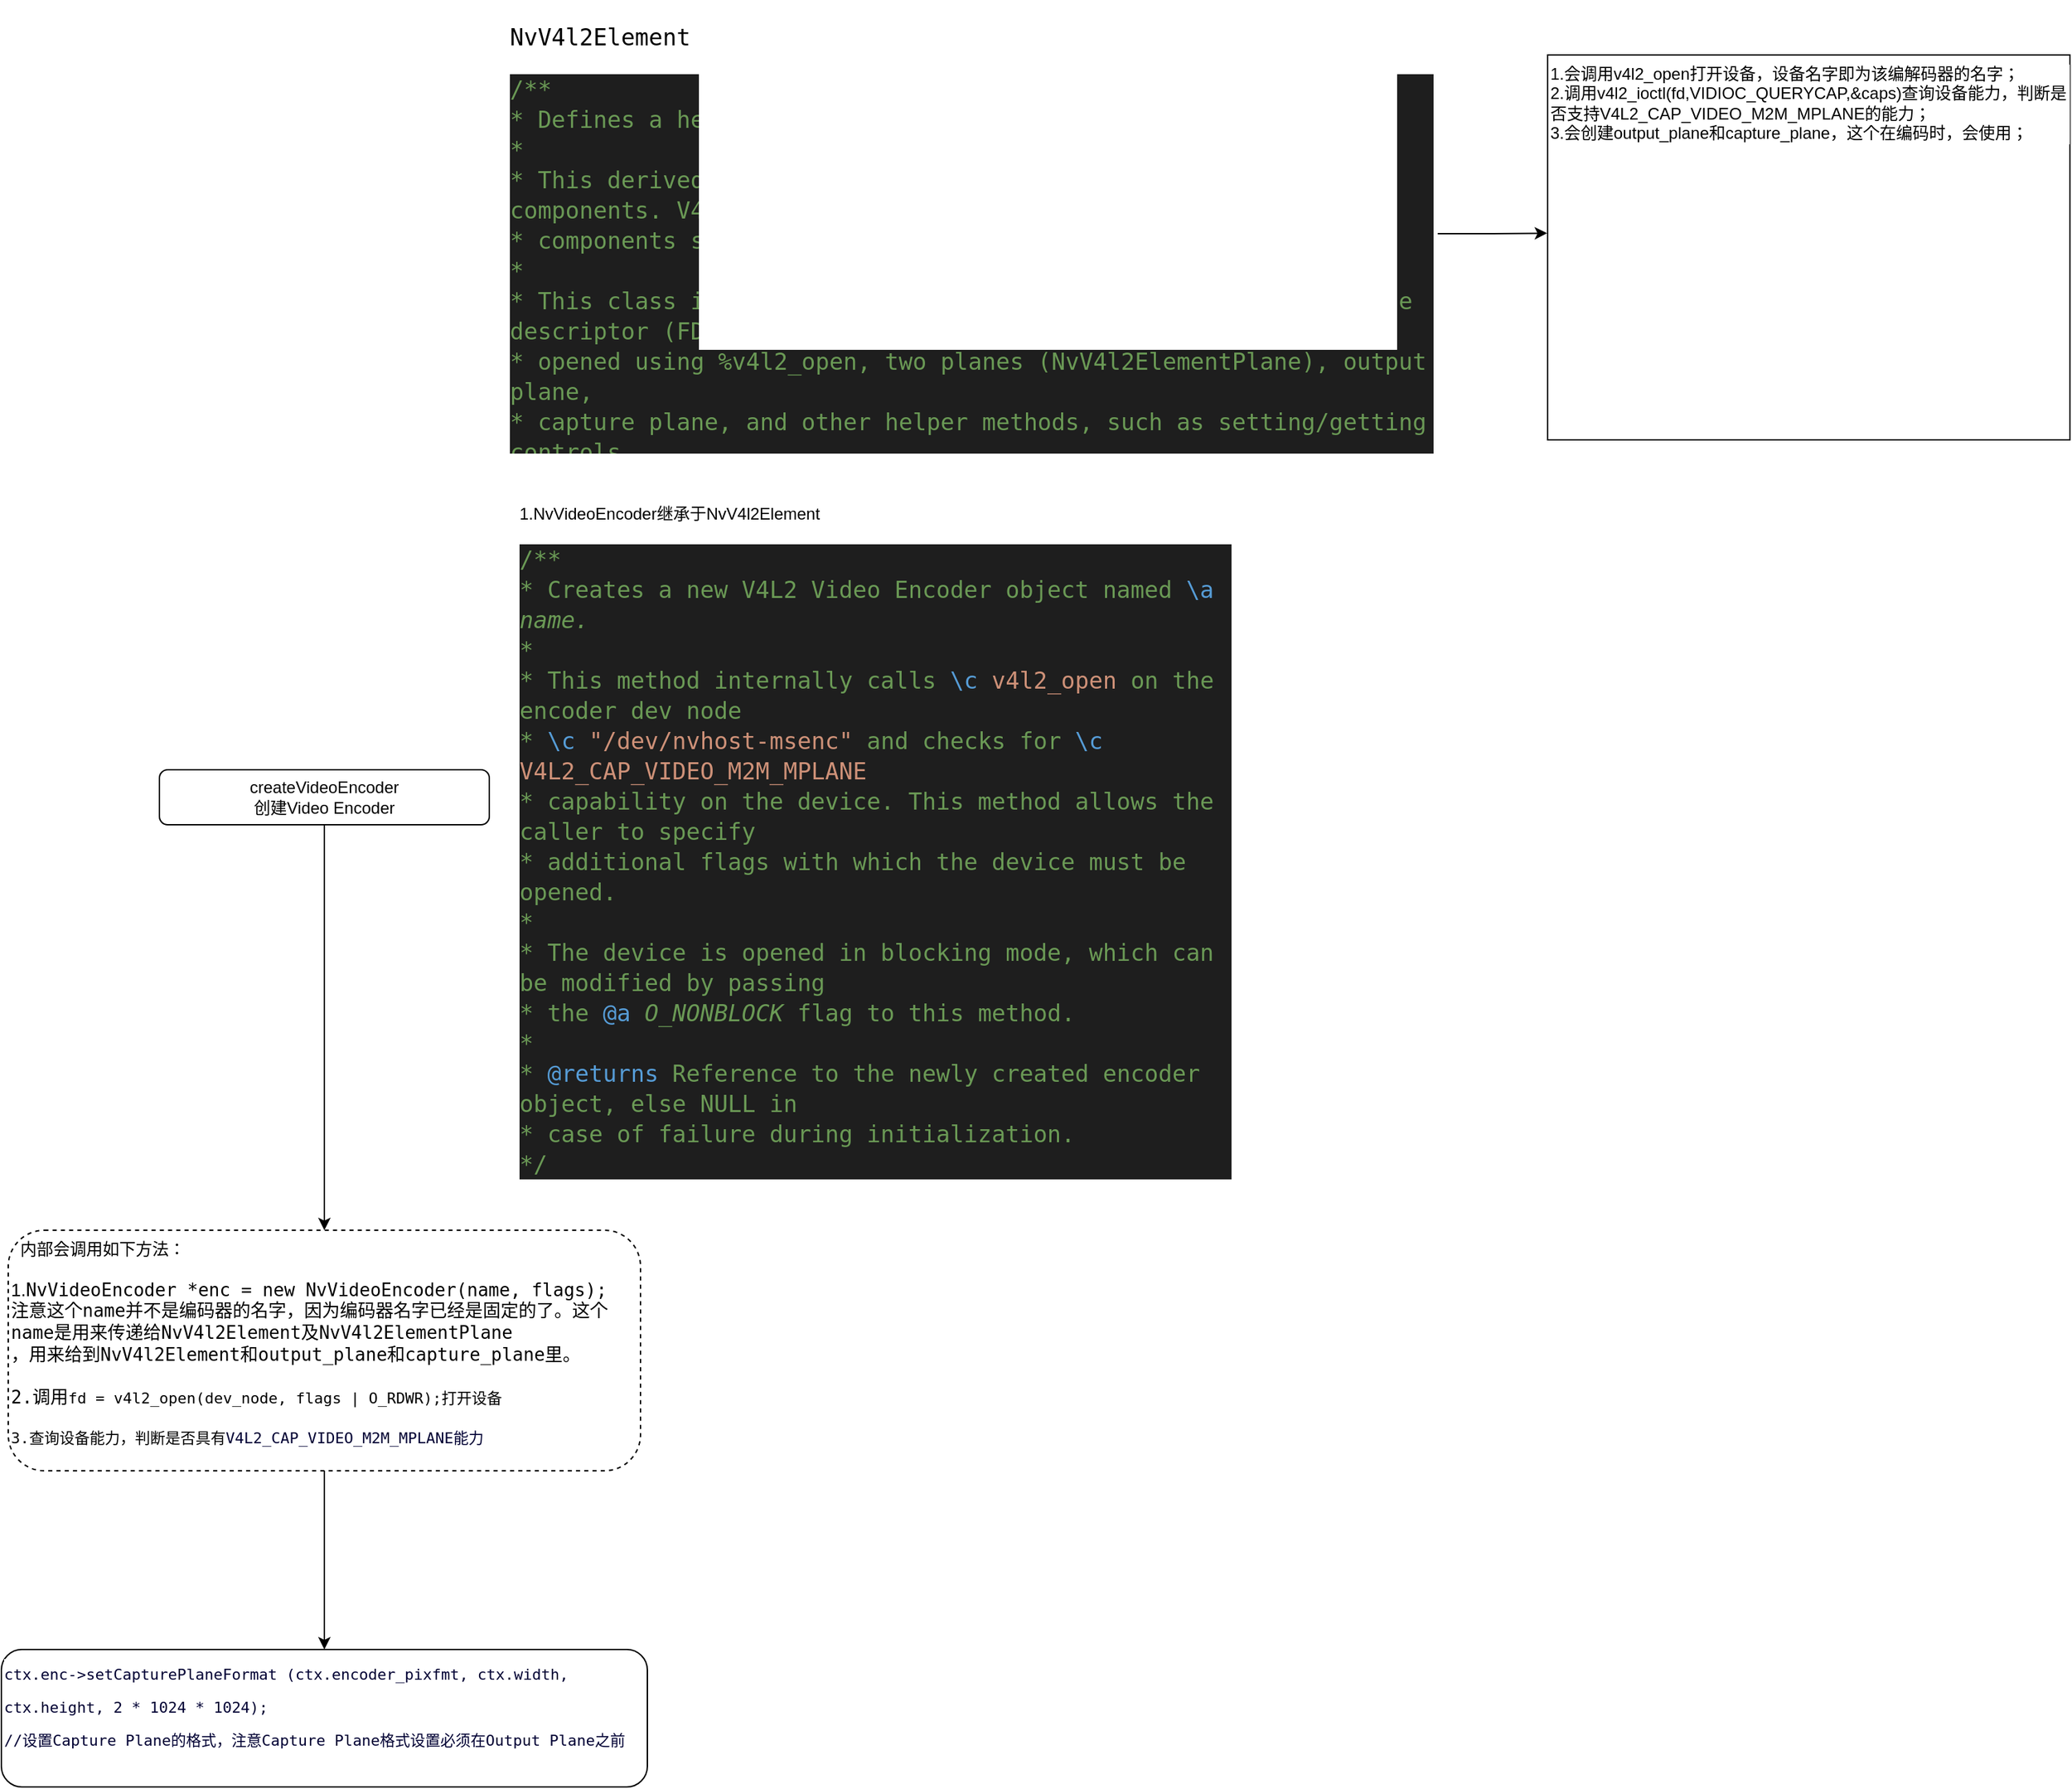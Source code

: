 <mxfile version="20.0.4" type="github">
  <diagram id="h0UbLLDwKzwc2ggPvic3" name="nvidia">
    <mxGraphModel dx="934" dy="1682" grid="1" gridSize="10" guides="1" tooltips="1" connect="1" arrows="1" fold="1" page="1" pageScale="1" pageWidth="827" pageHeight="1169" math="0" shadow="0">
      <root>
        <mxCell id="0" />
        <mxCell id="1" parent="0" />
        <mxCell id="C5bBJ59nCPVQjy3G_bLI-8" style="edgeStyle=orthogonalEdgeStyle;rounded=0;orthogonalLoop=1;jettySize=auto;html=1;entryX=0.5;entryY=0;entryDx=0;entryDy=0;fontSize=11;fontColor=#000000;" edge="1" parent="1" source="C5bBJ59nCPVQjy3G_bLI-1" target="C5bBJ59nCPVQjy3G_bLI-7">
          <mxGeometry relative="1" as="geometry" />
        </mxCell>
        <mxCell id="C5bBJ59nCPVQjy3G_bLI-1" value="createVideoEncoder&lt;br&gt;创建Video Encoder" style="rounded=1;whiteSpace=wrap;html=1;" vertex="1" parent="1">
          <mxGeometry x="270" y="230" width="240" height="40" as="geometry" />
        </mxCell>
        <mxCell id="C5bBJ59nCPVQjy3G_bLI-2" value="1.NvVideoEncoder继承于NvV4l2Element&lt;br&gt;&lt;br&gt;&lt;div style=&quot;color: rgb(212, 212, 212); background-color: rgb(30, 30, 30); font-family: &amp;quot;Operator Mono&amp;quot;, &amp;quot;Dank Mono&amp;quot;, &amp;quot;Fira Code Light&amp;quot;, &amp;quot;Droid Sans Mono&amp;quot;, &amp;quot;monospace&amp;quot;, monospace; font-size: 16.8px; line-height: 22px;&quot;&gt;&lt;div&gt;&lt;span style=&quot;color: #6a9955;&quot;&gt;/**&lt;/span&gt;&lt;/div&gt;&lt;div&gt;&lt;span style=&quot;color: #6a9955;&quot;&gt;     * Creates a new V4L2 Video Encoder object named &lt;/span&gt;&lt;span style=&quot;color: #569cd6;&quot;&gt;\a&lt;/span&gt;&lt;span style=&quot;color: #6a9955;&quot;&gt; &lt;/span&gt;&lt;span style=&quot;color: #6a9955;font-style: italic;&quot;&gt;name.&lt;/span&gt;&lt;/div&gt;&lt;div&gt;&lt;span style=&quot;color: #6a9955;&quot;&gt;     *&lt;/span&gt;&lt;/div&gt;&lt;div&gt;&lt;span style=&quot;color: #6a9955;&quot;&gt;     * This method internally calls &lt;/span&gt;&lt;span style=&quot;color: #569cd6;&quot;&gt;\c&lt;/span&gt;&lt;span style=&quot;color: #6a9955;&quot;&gt; &lt;/span&gt;&lt;span style=&quot;color: #ce9178;&quot;&gt;v4l2_open&lt;/span&gt;&lt;span style=&quot;color: #6a9955;&quot;&gt; on the encoder dev node&lt;/span&gt;&lt;/div&gt;&lt;div&gt;&lt;span style=&quot;color: #6a9955;&quot;&gt;     * &lt;/span&gt;&lt;span style=&quot;color: #569cd6;&quot;&gt;\c&lt;/span&gt;&lt;span style=&quot;color: #6a9955;&quot;&gt; &lt;/span&gt;&lt;span style=&quot;color: #ce9178;&quot;&gt;&quot;/dev/nvhost-msenc&quot;&lt;/span&gt;&lt;span style=&quot;color: #6a9955;&quot;&gt; and checks for &lt;/span&gt;&lt;span style=&quot;color: #569cd6;&quot;&gt;\c&lt;/span&gt;&lt;span style=&quot;color: #6a9955;&quot;&gt; &lt;/span&gt;&lt;span style=&quot;color: #ce9178;&quot;&gt;V4L2_CAP_VIDEO_M2M_MPLANE&lt;/span&gt;&lt;/div&gt;&lt;div&gt;&lt;span style=&quot;color: #6a9955;&quot;&gt;     * capability on the device. This method allows the caller to specify&lt;/span&gt;&lt;/div&gt;&lt;div&gt;&lt;span style=&quot;color: #6a9955;&quot;&gt;     * additional flags with which the device must be opened.&lt;/span&gt;&lt;/div&gt;&lt;div&gt;&lt;span style=&quot;color: #6a9955;&quot;&gt;     *&lt;/span&gt;&lt;/div&gt;&lt;div&gt;&lt;span style=&quot;color: #6a9955;&quot;&gt;     * The device is opened in blocking mode, which can be modified by passing&lt;/span&gt;&lt;/div&gt;&lt;div&gt;&lt;span style=&quot;color: #6a9955;&quot;&gt;     * the &lt;/span&gt;&lt;span style=&quot;color: #569cd6;&quot;&gt;@a&lt;/span&gt;&lt;span style=&quot;color: #6a9955;&quot;&gt; &lt;/span&gt;&lt;span style=&quot;color: #6a9955;font-style: italic;&quot;&gt;O_NONBLOCK&lt;/span&gt;&lt;span style=&quot;color: #6a9955;&quot;&gt; flag to this method.&lt;/span&gt;&lt;/div&gt;&lt;div&gt;&lt;span style=&quot;color: #6a9955;&quot;&gt;     *&lt;/span&gt;&lt;/div&gt;&lt;div&gt;&lt;span style=&quot;color: #6a9955;&quot;&gt;     * &lt;/span&gt;&lt;span style=&quot;color: #569cd6;&quot;&gt;@returns&lt;/span&gt;&lt;span style=&quot;color: #6a9955;&quot;&gt; Reference to the newly created encoder object, else NULL in&lt;/span&gt;&lt;/div&gt;&lt;div&gt;&lt;span style=&quot;color: #6a9955;&quot;&gt;     *          case of failure during initialization.&lt;/span&gt;&lt;/div&gt;&lt;div&gt;&lt;span style=&quot;color: #6a9955;&quot;&gt;     */&lt;/span&gt;&lt;/div&gt;&lt;/div&gt;" style="text;html=1;strokeColor=none;fillColor=none;align=left;verticalAlign=top;whiteSpace=wrap;rounded=0;" vertex="1" parent="1">
          <mxGeometry x="530" y="30" width="520" height="440" as="geometry" />
        </mxCell>
        <mxCell id="C5bBJ59nCPVQjy3G_bLI-5" style="edgeStyle=orthogonalEdgeStyle;rounded=0;orthogonalLoop=1;jettySize=auto;html=1;exitX=1;exitY=0.5;exitDx=0;exitDy=0;entryX=-0.001;entryY=0.381;entryDx=0;entryDy=0;entryPerimeter=0;fontColor=#000000;" edge="1" parent="1" source="C5bBJ59nCPVQjy3G_bLI-3">
          <mxGeometry relative="1" as="geometry">
            <mxPoint x="1279.62" y="-160.32" as="targetPoint" />
          </mxGeometry>
        </mxCell>
        <mxCell id="C5bBJ59nCPVQjy3G_bLI-3" value="&lt;h1&gt;&lt;div style=&quot;font-family: &amp;quot;Operator Mono&amp;quot;, &amp;quot;Dank Mono&amp;quot;, &amp;quot;Fira Code Light&amp;quot;, &amp;quot;Droid Sans Mono&amp;quot;, &amp;quot;monospace&amp;quot;, monospace; font-weight: normal; font-size: 16.8px; line-height: 22px;&quot;&gt;&lt;span style=&quot;background-color: rgb(255, 255, 255);&quot;&gt;NvV4l2Element&lt;/span&gt;&lt;/div&gt;&lt;/h1&gt;&lt;div style=&quot;color: rgb(212, 212, 212); background-color: rgb(30, 30, 30); font-family: &amp;quot;Operator Mono&amp;quot;, &amp;quot;Dank Mono&amp;quot;, &amp;quot;Fira Code Light&amp;quot;, &amp;quot;Droid Sans Mono&amp;quot;, &amp;quot;monospace&amp;quot;, monospace; font-size: 16.8px; line-height: 22px;&quot;&gt;&lt;div&gt;&lt;span style=&quot;color: #6a9955;&quot;&gt;/**&lt;/span&gt;&lt;/div&gt;&lt;div&gt;&lt;span style=&quot;color: #6a9955;&quot;&gt; * Defines a helper class for V4L2 based components.&lt;/span&gt;&lt;/div&gt;&lt;div&gt;&lt;span style=&quot;color: #6a9955;&quot;&gt; *&lt;/span&gt;&lt;/div&gt;&lt;div&gt;&lt;span style=&quot;color: #6a9955;&quot;&gt; * This derived class provides common functionality for V4L2 components. V4L2-based&lt;/span&gt;&lt;/div&gt;&lt;div&gt;&lt;span style=&quot;color: #6a9955;&quot;&gt; * components such as encoder/decoder extend from this class.&lt;/span&gt;&lt;/div&gt;&lt;div&gt;&lt;span style=&quot;color: #6a9955;&quot;&gt; *&lt;/span&gt;&lt;/div&gt;&lt;div&gt;&lt;span style=&quot;color: #6a9955;&quot;&gt; * This class is modeled on V4L2 M2M devices. It includes the file descriptor (FD) of the device&lt;/span&gt;&lt;/div&gt;&lt;div&gt;&lt;span style=&quot;color: #6a9955;&quot;&gt; * opened using %v4l2_open, two planes (NvV4l2ElementPlane), output plane,&lt;/span&gt;&lt;/div&gt;&lt;div&gt;&lt;span style=&quot;color: #6a9955;&quot;&gt; * capture plane, and other helper methods, such as setting/getting controls,&lt;/span&gt;&lt;/div&gt;&lt;div&gt;&lt;span style=&quot;color: #6a9955;&quot;&gt; * subscribing/dequeueing events, etc.&lt;/span&gt;&lt;/div&gt;&lt;div&gt;&lt;span style=&quot;color: #6a9955;&quot;&gt; */&lt;/span&gt;&lt;/div&gt;&lt;/div&gt;" style="text;html=1;strokeColor=none;fillColor=none;spacing=5;spacingTop=-20;whiteSpace=wrap;overflow=hidden;rounded=0;" vertex="1" parent="1">
          <mxGeometry x="520" y="-320" width="680" height="320" as="geometry" />
        </mxCell>
        <mxCell id="C5bBJ59nCPVQjy3G_bLI-6" value="1.会调用v4l2_open打开设备，设备名字即为该编解码器的名字；&lt;br&gt;2.调用v4l2_ioctl(fd,VIDIOC_QUERYCAP,&amp;amp;caps)查询设备能力，判断是否支持V4L2_CAP_VIDEO_M2M_MPLANE的能力；&lt;br&gt;3.会创建output_plane和capture_plane，这个在编码时，会使用；" style="rounded=0;whiteSpace=wrap;html=1;labelBackgroundColor=#FFFFFF;fontColor=#000000;align=left;verticalAlign=top;" vertex="1" parent="1">
          <mxGeometry x="1280" y="-290" width="380" height="280" as="geometry" />
        </mxCell>
        <mxCell id="C5bBJ59nCPVQjy3G_bLI-12" style="edgeStyle=orthogonalEdgeStyle;rounded=0;orthogonalLoop=1;jettySize=auto;html=1;entryX=0.5;entryY=0;entryDx=0;entryDy=0;fontSize=11;fontColor=#000033;" edge="1" parent="1" source="C5bBJ59nCPVQjy3G_bLI-7" target="C5bBJ59nCPVQjy3G_bLI-9">
          <mxGeometry relative="1" as="geometry" />
        </mxCell>
        <mxCell id="C5bBJ59nCPVQjy3G_bLI-7" value="&lt;span style=&quot;white-space: pre;&quot;&gt;	&lt;/span&gt;&lt;span style=&quot;white-space: pre;&quot;&gt;	&lt;/span&gt;内部会调用如下方法：&lt;br&gt;&lt;br&gt;&lt;span style=&quot;background-color: rgb(255, 255, 255); font-size: 13px;&quot;&gt;1.&lt;span style=&quot;font-family: &amp;quot;Operator Mono&amp;quot;, &amp;quot;Dank Mono&amp;quot;, &amp;quot;Fira Code Light&amp;quot;, &amp;quot;Droid Sans Mono&amp;quot;, &amp;quot;monospace&amp;quot;, monospace;&quot;&gt;NvVideoEncoder&lt;/span&gt;&lt;span style=&quot;font-family: &amp;quot;Operator Mono&amp;quot;, &amp;quot;Dank Mono&amp;quot;, &amp;quot;Fira Code Light&amp;quot;, &amp;quot;Droid Sans Mono&amp;quot;, &amp;quot;monospace&amp;quot;, monospace;&quot;&gt; *&lt;/span&gt;&lt;span style=&quot;font-family: &amp;quot;Operator Mono&amp;quot;, &amp;quot;Dank Mono&amp;quot;, &amp;quot;Fira Code Light&amp;quot;, &amp;quot;Droid Sans Mono&amp;quot;, &amp;quot;monospace&amp;quot;, monospace;&quot;&gt;enc&lt;/span&gt;&lt;span style=&quot;font-family: &amp;quot;Operator Mono&amp;quot;, &amp;quot;Dank Mono&amp;quot;, &amp;quot;Fira Code Light&amp;quot;, &amp;quot;Droid Sans Mono&amp;quot;, &amp;quot;monospace&amp;quot;, monospace;&quot;&gt; = &lt;/span&gt;&lt;span style=&quot;font-family: &amp;quot;Operator Mono&amp;quot;, &amp;quot;Dank Mono&amp;quot;, &amp;quot;Fira Code Light&amp;quot;, &amp;quot;Droid Sans Mono&amp;quot;, &amp;quot;monospace&amp;quot;, monospace;&quot;&gt;new&lt;/span&gt;&lt;span style=&quot;font-family: &amp;quot;Operator Mono&amp;quot;, &amp;quot;Dank Mono&amp;quot;, &amp;quot;Fira Code Light&amp;quot;, &amp;quot;Droid Sans Mono&amp;quot;, &amp;quot;monospace&amp;quot;, monospace;&quot;&gt; &lt;/span&gt;&lt;span style=&quot;font-family: &amp;quot;Operator Mono&amp;quot;, &amp;quot;Dank Mono&amp;quot;, &amp;quot;Fira Code Light&amp;quot;, &amp;quot;Droid Sans Mono&amp;quot;, &amp;quot;monospace&amp;quot;, monospace;&quot;&gt;NvVideoEncoder&lt;/span&gt;&lt;span style=&quot;font-family: &amp;quot;Operator Mono&amp;quot;, &amp;quot;Dank Mono&amp;quot;, &amp;quot;Fira Code Light&amp;quot;, &amp;quot;Droid Sans Mono&amp;quot;, &amp;quot;monospace&amp;quot;, monospace;&quot;&gt;(&lt;/span&gt;&lt;span style=&quot;font-family: &amp;quot;Operator Mono&amp;quot;, &amp;quot;Dank Mono&amp;quot;, &amp;quot;Fira Code Light&amp;quot;, &amp;quot;Droid Sans Mono&amp;quot;, &amp;quot;monospace&amp;quot;, monospace;&quot;&gt;name&lt;/span&gt;&lt;span style=&quot;font-family: &amp;quot;Operator Mono&amp;quot;, &amp;quot;Dank Mono&amp;quot;, &amp;quot;Fira Code Light&amp;quot;, &amp;quot;Droid Sans Mono&amp;quot;, &amp;quot;monospace&amp;quot;, monospace;&quot;&gt;, &lt;/span&gt;&lt;span style=&quot;font-family: &amp;quot;Operator Mono&amp;quot;, &amp;quot;Dank Mono&amp;quot;, &amp;quot;Fira Code Light&amp;quot;, &amp;quot;Droid Sans Mono&amp;quot;, &amp;quot;monospace&amp;quot;, monospace;&quot;&gt;flags&lt;/span&gt;&lt;span style=&quot;font-family: &amp;quot;Operator Mono&amp;quot;, &amp;quot;Dank Mono&amp;quot;, &amp;quot;Fira Code Light&amp;quot;, &amp;quot;Droid Sans Mono&amp;quot;, &amp;quot;monospace&amp;quot;, monospace;&quot;&gt;);&lt;br&gt;注意这个name并不是编码器的名字，因为编码器名字已经是固定的了。这个name是用来传递给NvV4l2Element及&lt;/span&gt;&lt;/span&gt;&lt;span style=&quot;font-family: &amp;quot;Operator Mono&amp;quot;, &amp;quot;Dank Mono&amp;quot;, &amp;quot;Fira Code Light&amp;quot;, &amp;quot;Droid Sans Mono&amp;quot;, &amp;quot;monospace&amp;quot;, monospace; font-size: 13px; background-color: rgb(255, 255, 255);&quot;&gt;NvV4l2ElementPlane&lt;/span&gt;&lt;span style=&quot;background-color: rgb(255, 255, 255); font-size: 13px;&quot;&gt;&lt;span style=&quot;font-family: &amp;quot;Operator Mono&amp;quot;, &amp;quot;Dank Mono&amp;quot;, &amp;quot;Fira Code Light&amp;quot;, &amp;quot;Droid Sans Mono&amp;quot;, &amp;quot;monospace&amp;quot;, monospace;&quot;&gt;&lt;br&gt;，用来给到NvV4l2Element和output_plane和capture_plane里。&lt;br&gt;&lt;br&gt;2.调用&lt;/span&gt;&lt;/span&gt;&lt;font style=&quot;font-size: 11px;&quot;&gt;&lt;span style=&quot;font-family: &amp;quot;Operator Mono&amp;quot;, &amp;quot;Dank Mono&amp;quot;, &amp;quot;Fira Code Light&amp;quot;, &amp;quot;Droid Sans Mono&amp;quot;, &amp;quot;monospace&amp;quot;, monospace; font-size: 11px;&quot;&gt;fd&lt;/span&gt;&lt;span style=&quot;font-family: &amp;quot;Operator Mono&amp;quot;, &amp;quot;Dank Mono&amp;quot;, &amp;quot;Fira Code Light&amp;quot;, &amp;quot;Droid Sans Mono&amp;quot;, &amp;quot;monospace&amp;quot;, monospace; font-size: 11px;&quot;&gt; = &lt;/span&gt;&lt;span style=&quot;font-family: &amp;quot;Operator Mono&amp;quot;, &amp;quot;Dank Mono&amp;quot;, &amp;quot;Fira Code Light&amp;quot;, &amp;quot;Droid Sans Mono&amp;quot;, &amp;quot;monospace&amp;quot;, monospace; font-size: 11px;&quot;&gt;v4l2_open&lt;/span&gt;&lt;span style=&quot;font-family: &amp;quot;Operator Mono&amp;quot;, &amp;quot;Dank Mono&amp;quot;, &amp;quot;Fira Code Light&amp;quot;, &amp;quot;Droid Sans Mono&amp;quot;, &amp;quot;monospace&amp;quot;, monospace; font-size: 11px;&quot;&gt;(&lt;/span&gt;&lt;span style=&quot;font-family: &amp;quot;Operator Mono&amp;quot;, &amp;quot;Dank Mono&amp;quot;, &amp;quot;Fira Code Light&amp;quot;, &amp;quot;Droid Sans Mono&amp;quot;, &amp;quot;monospace&amp;quot;, monospace; font-size: 11px;&quot;&gt;dev_node&lt;/span&gt;&lt;span style=&quot;font-family: &amp;quot;Operator Mono&amp;quot;, &amp;quot;Dank Mono&amp;quot;, &amp;quot;Fira Code Light&amp;quot;, &amp;quot;Droid Sans Mono&amp;quot;, &amp;quot;monospace&amp;quot;, monospace; font-size: 11px;&quot;&gt;, &lt;/span&gt;&lt;span style=&quot;font-family: &amp;quot;Operator Mono&amp;quot;, &amp;quot;Dank Mono&amp;quot;, &amp;quot;Fira Code Light&amp;quot;, &amp;quot;Droid Sans Mono&amp;quot;, &amp;quot;monospace&amp;quot;, monospace; font-size: 11px;&quot;&gt;flags&lt;/span&gt;&lt;span style=&quot;font-family: &amp;quot;Operator Mono&amp;quot;, &amp;quot;Dank Mono&amp;quot;, &amp;quot;Fira Code Light&amp;quot;, &amp;quot;Droid Sans Mono&amp;quot;, &amp;quot;monospace&amp;quot;, monospace; font-size: 11px;&quot;&gt; | &lt;/span&gt;&lt;span style=&quot;font-family: &amp;quot;Operator Mono&amp;quot;, &amp;quot;Dank Mono&amp;quot;, &amp;quot;Fira Code Light&amp;quot;, &amp;quot;Droid Sans Mono&amp;quot;, &amp;quot;monospace&amp;quot;, monospace; font-size: 11px;&quot;&gt;O_RDWR&lt;/span&gt;&lt;span style=&quot;font-family: &amp;quot;Operator Mono&amp;quot;, &amp;quot;Dank Mono&amp;quot;, &amp;quot;Fira Code Light&amp;quot;, &amp;quot;Droid Sans Mono&amp;quot;, &amp;quot;monospace&amp;quot;, monospace; font-size: 11px;&quot;&gt;);打开设备&lt;br&gt;&lt;br&gt;3.查询设备能力，判断是否具有&lt;/span&gt;&lt;/font&gt;&lt;span style=&quot;font-family: &amp;quot;Operator Mono&amp;quot;, &amp;quot;Dank Mono&amp;quot;, &amp;quot;Fira Code Light&amp;quot;, &amp;quot;Droid Sans Mono&amp;quot;, &amp;quot;monospace&amp;quot;, monospace; background-color: rgb(255, 255, 255);&quot;&gt;&lt;font style=&quot;font-size: 11px;&quot; color=&quot;#000033&quot;&gt;V4L2_CAP_VIDEO_M2M_MPLANE能力&lt;br&gt;&lt;br&gt;&lt;/font&gt;&lt;/span&gt;" style="rounded=1;whiteSpace=wrap;html=1;align=left;verticalAlign=top;dashed=1;" vertex="1" parent="1">
          <mxGeometry x="160" y="565" width="460" height="175" as="geometry" />
        </mxCell>
        <mxCell id="C5bBJ59nCPVQjy3G_bLI-9" value="&lt;div style=&quot;font-family: &amp;quot;Operator Mono&amp;quot;, &amp;quot;Dank Mono&amp;quot;, &amp;quot;Fira Code Light&amp;quot;, &amp;quot;Droid Sans Mono&amp;quot;, &amp;quot;monospace&amp;quot;, monospace; line-height: 24px; font-size: 11px;&quot;&gt;&lt;div style=&quot;font-size: 11px;&quot;&gt;ctx.enc-&amp;gt;setCapturePlaneFormat (ctx.encoder_pixfmt, ctx.width,&lt;/div&gt;&lt;div style=&quot;font-size: 11px;&quot;&gt;                                         ctx.height, 2 * 1024 * 1024);&lt;/div&gt;&lt;div style=&quot;font-size: 11px;&quot;&gt;//设置Capture Plane的格式，注意Capture Plane格式设置必须在Output Plane之前&lt;/div&gt;&lt;/div&gt;" style="rounded=1;whiteSpace=wrap;html=1;labelBackgroundColor=#FFFFFF;fontSize=11;fontColor=#000033;align=left;verticalAlign=top;" vertex="1" parent="1">
          <mxGeometry x="155" y="870" width="470" height="100" as="geometry" />
        </mxCell>
      </root>
    </mxGraphModel>
  </diagram>
</mxfile>
